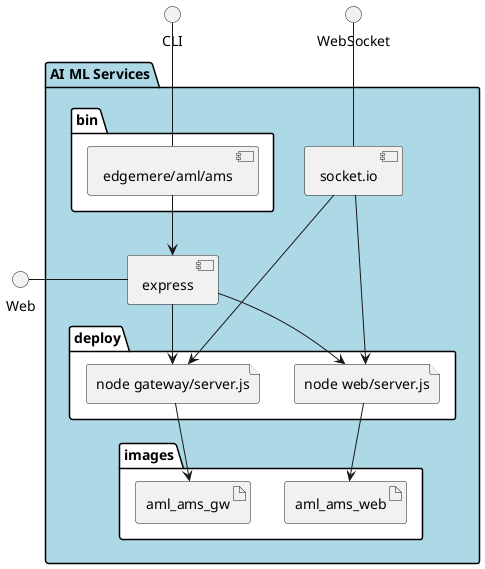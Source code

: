@startuml
  interface CLI
  interface Web
  interface WebSocket
package "AI ML Services" #lightblue {
  component express as REST
  component socket.io as socket
  folder bin #ffffff {
    component "edgemere/aml/ams" as binName
  }
  binName --> REST

  folder deploy #ffffff {
  
    file "node web/server.js" as web_container
    REST --> web_container
    socket ---> web_container
  
    file "node gateway/server.js" as gateway_container
    REST --> gateway_container
    socket ---> gateway_container
  
  }
  folder images #ffffff {
  
      artifact aml_ams_web
      web_container --> aml_ams_web
    
      artifact aml_ams_gw
      gateway_container --> aml_ams_gw
    
  }
}
CLI -- binName
Web - REST
WebSocket -- socket

@enduml
